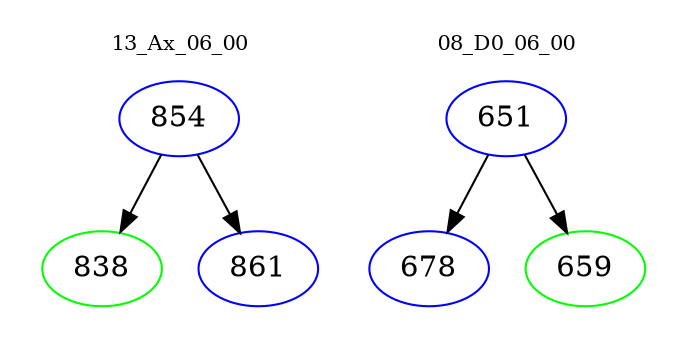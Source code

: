 digraph{
subgraph cluster_0 {
color = white
label = "13_Ax_06_00";
fontsize=10;
T0_854 [label="854", color="blue"]
T0_854 -> T0_838 [color="black"]
T0_838 [label="838", color="green"]
T0_854 -> T0_861 [color="black"]
T0_861 [label="861", color="blue"]
}
subgraph cluster_1 {
color = white
label = "08_D0_06_00";
fontsize=10;
T1_651 [label="651", color="blue"]
T1_651 -> T1_678 [color="black"]
T1_678 [label="678", color="blue"]
T1_651 -> T1_659 [color="black"]
T1_659 [label="659", color="green"]
}
}
